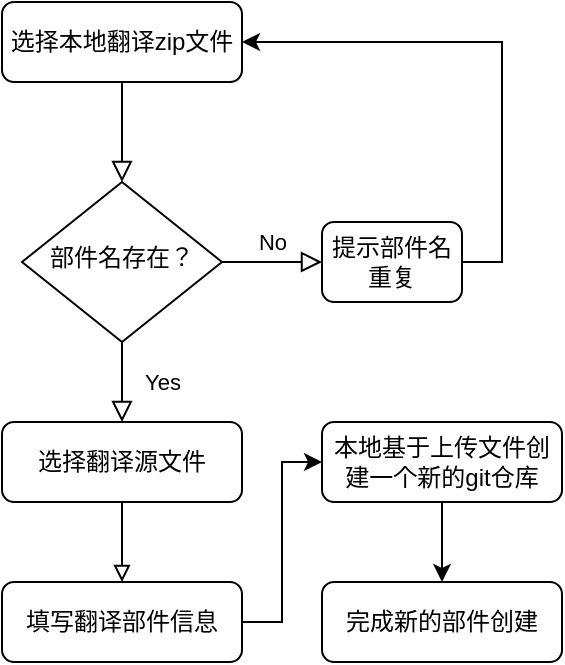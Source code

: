 <mxfile version="21.2.2" type="github">
  <diagram name="第 1 页" id="WNmO6rOC3a4mSjJoMNMk">
    <mxGraphModel dx="1434" dy="750" grid="1" gridSize="10" guides="1" tooltips="1" connect="1" arrows="1" fold="1" page="1" pageScale="1" pageWidth="827" pageHeight="1169" math="0" shadow="0">
      <root>
        <mxCell id="0" />
        <mxCell id="1" parent="0" />
        <mxCell id="DmBymuOzk8bXmX3khSrd-1" value="" style="rounded=0;html=1;jettySize=auto;orthogonalLoop=1;fontSize=11;endArrow=block;endFill=0;endSize=8;strokeWidth=1;shadow=0;labelBackgroundColor=none;edgeStyle=orthogonalEdgeStyle;" edge="1" parent="1" source="DmBymuOzk8bXmX3khSrd-2" target="DmBymuOzk8bXmX3khSrd-5">
          <mxGeometry relative="1" as="geometry" />
        </mxCell>
        <mxCell id="DmBymuOzk8bXmX3khSrd-2" value="选择本地翻译zip文件" style="rounded=1;whiteSpace=wrap;html=1;fontSize=12;glass=0;strokeWidth=1;shadow=0;" vertex="1" parent="1">
          <mxGeometry x="160" y="130" width="120" height="40" as="geometry" />
        </mxCell>
        <mxCell id="DmBymuOzk8bXmX3khSrd-3" value="Yes" style="rounded=0;html=1;jettySize=auto;orthogonalLoop=1;fontSize=11;endArrow=block;endFill=0;endSize=8;strokeWidth=1;shadow=0;labelBackgroundColor=none;edgeStyle=orthogonalEdgeStyle;" edge="1" parent="1" source="DmBymuOzk8bXmX3khSrd-5">
          <mxGeometry y="20" relative="1" as="geometry">
            <mxPoint as="offset" />
            <mxPoint x="220" y="340" as="targetPoint" />
          </mxGeometry>
        </mxCell>
        <mxCell id="DmBymuOzk8bXmX3khSrd-4" value="No" style="edgeStyle=orthogonalEdgeStyle;rounded=0;html=1;jettySize=auto;orthogonalLoop=1;fontSize=11;endArrow=block;endFill=0;endSize=8;strokeWidth=1;shadow=0;labelBackgroundColor=none;" edge="1" parent="1" source="DmBymuOzk8bXmX3khSrd-5" target="DmBymuOzk8bXmX3khSrd-7">
          <mxGeometry y="10" relative="1" as="geometry">
            <mxPoint as="offset" />
          </mxGeometry>
        </mxCell>
        <mxCell id="DmBymuOzk8bXmX3khSrd-5" value="部件名存在？" style="rhombus;whiteSpace=wrap;html=1;shadow=0;fontFamily=Helvetica;fontSize=12;align=center;strokeWidth=1;spacing=6;spacingTop=-4;" vertex="1" parent="1">
          <mxGeometry x="170" y="220" width="100" height="80" as="geometry" />
        </mxCell>
        <mxCell id="DmBymuOzk8bXmX3khSrd-6" style="edgeStyle=orthogonalEdgeStyle;rounded=0;orthogonalLoop=1;jettySize=auto;html=1;exitX=1;exitY=0.5;exitDx=0;exitDy=0;entryX=1;entryY=0.5;entryDx=0;entryDy=0;" edge="1" parent="1" source="DmBymuOzk8bXmX3khSrd-7" target="DmBymuOzk8bXmX3khSrd-2">
          <mxGeometry relative="1" as="geometry" />
        </mxCell>
        <mxCell id="DmBymuOzk8bXmX3khSrd-7" value="提示部件名重复" style="rounded=1;whiteSpace=wrap;html=1;fontSize=12;glass=0;strokeWidth=1;shadow=0;" vertex="1" parent="1">
          <mxGeometry x="320" y="240" width="70" height="40" as="geometry" />
        </mxCell>
        <mxCell id="DmBymuOzk8bXmX3khSrd-8" style="edgeStyle=orthogonalEdgeStyle;rounded=0;orthogonalLoop=1;jettySize=auto;html=1;exitX=0.5;exitY=1;exitDx=0;exitDy=0;endArrow=block;endFill=0;" edge="1" parent="1" source="DmBymuOzk8bXmX3khSrd-9">
          <mxGeometry relative="1" as="geometry">
            <mxPoint x="220" y="420" as="targetPoint" />
          </mxGeometry>
        </mxCell>
        <mxCell id="DmBymuOzk8bXmX3khSrd-9" value="选择翻译源文件" style="rounded=1;whiteSpace=wrap;html=1;fontSize=12;glass=0;strokeWidth=1;shadow=0;" vertex="1" parent="1">
          <mxGeometry x="160" y="340" width="120" height="40" as="geometry" />
        </mxCell>
        <mxCell id="DmBymuOzk8bXmX3khSrd-10" style="edgeStyle=orthogonalEdgeStyle;rounded=0;orthogonalLoop=1;jettySize=auto;html=1;exitX=1;exitY=0.5;exitDx=0;exitDy=0;entryX=0;entryY=0.5;entryDx=0;entryDy=0;" edge="1" parent="1" source="DmBymuOzk8bXmX3khSrd-11" target="DmBymuOzk8bXmX3khSrd-13">
          <mxGeometry relative="1" as="geometry" />
        </mxCell>
        <mxCell id="DmBymuOzk8bXmX3khSrd-11" value="填写翻译部件信息" style="rounded=1;whiteSpace=wrap;html=1;fontSize=12;glass=0;strokeWidth=1;shadow=0;" vertex="1" parent="1">
          <mxGeometry x="160" y="420" width="120" height="40" as="geometry" />
        </mxCell>
        <mxCell id="DmBymuOzk8bXmX3khSrd-12" style="edgeStyle=orthogonalEdgeStyle;rounded=0;orthogonalLoop=1;jettySize=auto;html=1;exitX=0.5;exitY=1;exitDx=0;exitDy=0;entryX=0.5;entryY=0;entryDx=0;entryDy=0;" edge="1" parent="1" source="DmBymuOzk8bXmX3khSrd-13" target="DmBymuOzk8bXmX3khSrd-14">
          <mxGeometry relative="1" as="geometry" />
        </mxCell>
        <mxCell id="DmBymuOzk8bXmX3khSrd-13" value="本地基于上传文件创建一个新的git仓库" style="rounded=1;whiteSpace=wrap;html=1;fontSize=12;glass=0;strokeWidth=1;shadow=0;" vertex="1" parent="1">
          <mxGeometry x="320" y="340" width="120" height="40" as="geometry" />
        </mxCell>
        <mxCell id="DmBymuOzk8bXmX3khSrd-14" value="完成新的部件创建" style="rounded=1;whiteSpace=wrap;html=1;fontSize=12;glass=0;strokeWidth=1;shadow=0;" vertex="1" parent="1">
          <mxGeometry x="320" y="420" width="120" height="40" as="geometry" />
        </mxCell>
      </root>
    </mxGraphModel>
  </diagram>
</mxfile>

